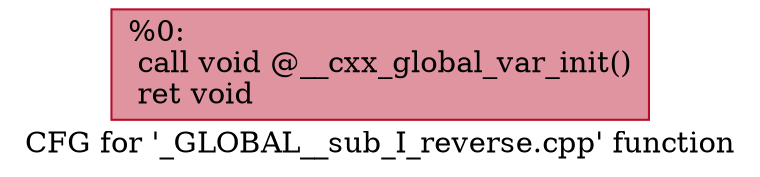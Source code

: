 digraph "CFG for '_GLOBAL__sub_I_reverse.cpp' function" {
	label="CFG for '_GLOBAL__sub_I_reverse.cpp' function";

	Node0x270c5050c10 [shape=record,color="#b70d28ff", style=filled, fillcolor="#b70d2870",label="{%0:\l  call void @__cxx_global_var_init()\l  ret void\l}"];
}
